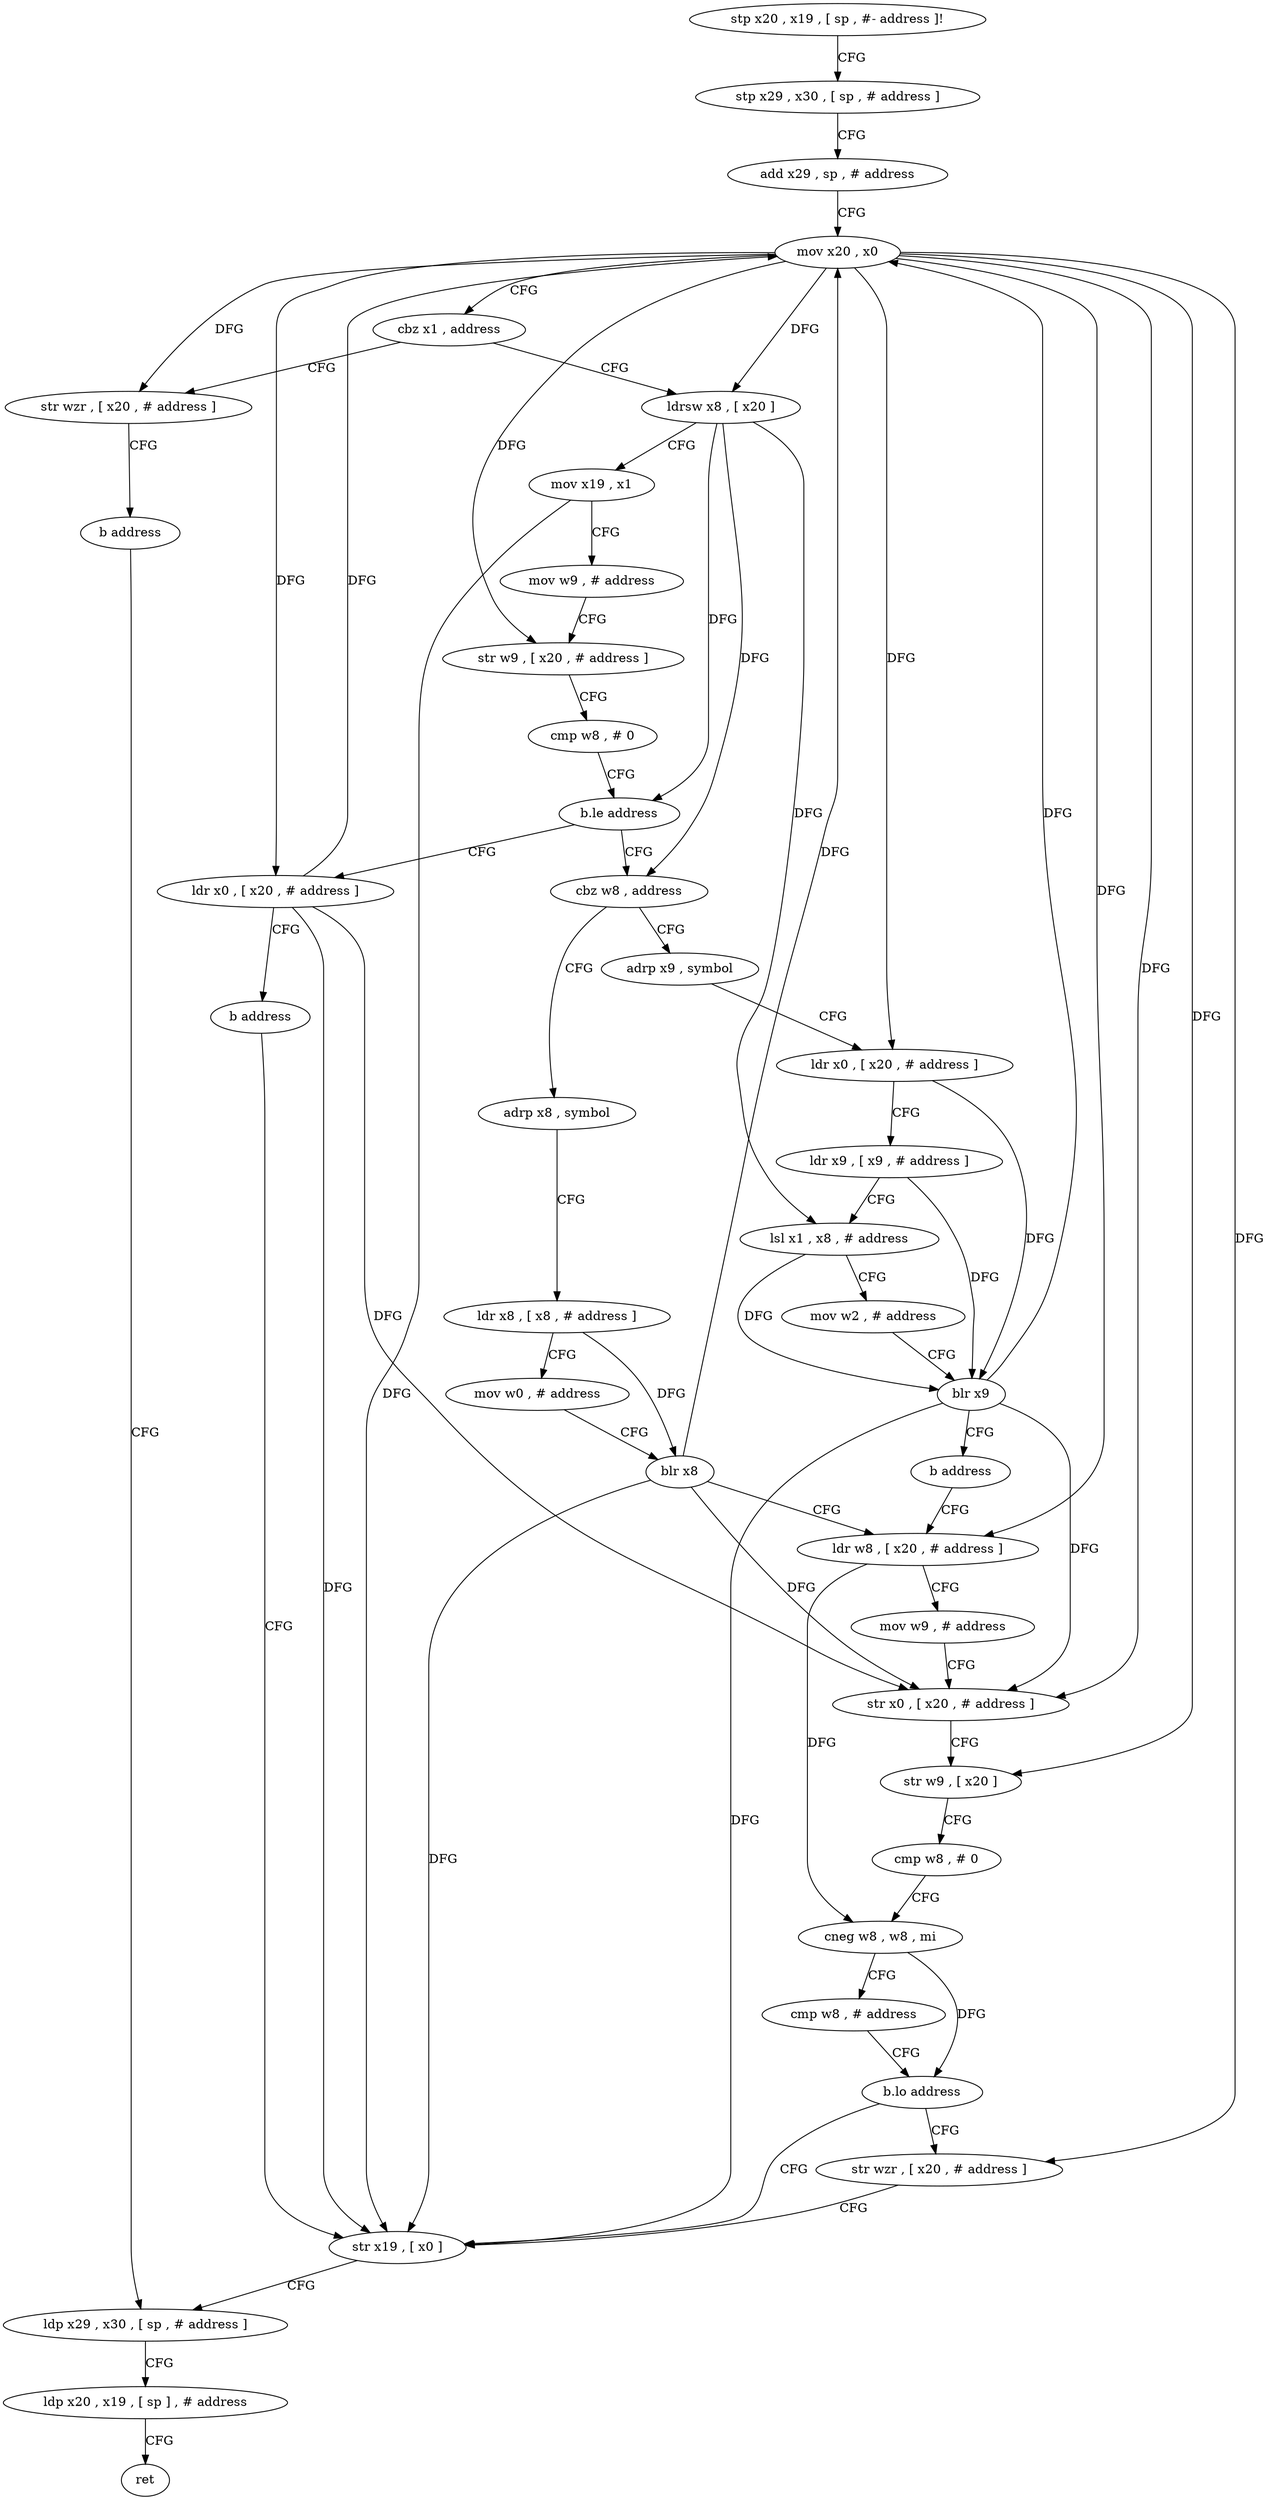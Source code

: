 digraph "func" {
"4226612" [label = "stp x20 , x19 , [ sp , #- address ]!" ]
"4226616" [label = "stp x29 , x30 , [ sp , # address ]" ]
"4226620" [label = "add x29 , sp , # address" ]
"4226624" [label = "mov x20 , x0" ]
"4226628" [label = "cbz x1 , address" ]
"4226664" [label = "str wzr , [ x20 , # address ]" ]
"4226632" [label = "ldrsw x8 , [ x20 ]" ]
"4226668" [label = "b address" ]
"4226760" [label = "ldp x29 , x30 , [ sp , # address ]" ]
"4226636" [label = "mov x19 , x1" ]
"4226640" [label = "mov w9 , # address" ]
"4226644" [label = "str w9 , [ x20 , # address ]" ]
"4226648" [label = "cmp w8 , # 0" ]
"4226652" [label = "b.le address" ]
"4226672" [label = "cbz w8 , address" ]
"4226656" [label = "ldr x0 , [ x20 , # address ]" ]
"4226764" [label = "ldp x20 , x19 , [ sp ] , # address" ]
"4226768" [label = "ret" ]
"4226704" [label = "adrp x8 , symbol" ]
"4226676" [label = "adrp x9 , symbol" ]
"4226660" [label = "b address" ]
"4226756" [label = "str x19 , [ x0 ]" ]
"4226708" [label = "ldr x8 , [ x8 , # address ]" ]
"4226712" [label = "mov w0 , # address" ]
"4226716" [label = "blr x8" ]
"4226720" [label = "ldr w8 , [ x20 , # address ]" ]
"4226680" [label = "ldr x0 , [ x20 , # address ]" ]
"4226684" [label = "ldr x9 , [ x9 , # address ]" ]
"4226688" [label = "lsl x1 , x8 , # address" ]
"4226692" [label = "mov w2 , # address" ]
"4226696" [label = "blr x9" ]
"4226700" [label = "b address" ]
"4226752" [label = "str wzr , [ x20 , # address ]" ]
"4226724" [label = "mov w9 , # address" ]
"4226728" [label = "str x0 , [ x20 , # address ]" ]
"4226732" [label = "str w9 , [ x20 ]" ]
"4226736" [label = "cmp w8 , # 0" ]
"4226740" [label = "cneg w8 , w8 , mi" ]
"4226744" [label = "cmp w8 , # address" ]
"4226748" [label = "b.lo address" ]
"4226612" -> "4226616" [ label = "CFG" ]
"4226616" -> "4226620" [ label = "CFG" ]
"4226620" -> "4226624" [ label = "CFG" ]
"4226624" -> "4226628" [ label = "CFG" ]
"4226624" -> "4226664" [ label = "DFG" ]
"4226624" -> "4226632" [ label = "DFG" ]
"4226624" -> "4226644" [ label = "DFG" ]
"4226624" -> "4226656" [ label = "DFG" ]
"4226624" -> "4226680" [ label = "DFG" ]
"4226624" -> "4226720" [ label = "DFG" ]
"4226624" -> "4226728" [ label = "DFG" ]
"4226624" -> "4226732" [ label = "DFG" ]
"4226624" -> "4226752" [ label = "DFG" ]
"4226628" -> "4226664" [ label = "CFG" ]
"4226628" -> "4226632" [ label = "CFG" ]
"4226664" -> "4226668" [ label = "CFG" ]
"4226632" -> "4226636" [ label = "CFG" ]
"4226632" -> "4226652" [ label = "DFG" ]
"4226632" -> "4226672" [ label = "DFG" ]
"4226632" -> "4226688" [ label = "DFG" ]
"4226668" -> "4226760" [ label = "CFG" ]
"4226760" -> "4226764" [ label = "CFG" ]
"4226636" -> "4226640" [ label = "CFG" ]
"4226636" -> "4226756" [ label = "DFG" ]
"4226640" -> "4226644" [ label = "CFG" ]
"4226644" -> "4226648" [ label = "CFG" ]
"4226648" -> "4226652" [ label = "CFG" ]
"4226652" -> "4226672" [ label = "CFG" ]
"4226652" -> "4226656" [ label = "CFG" ]
"4226672" -> "4226704" [ label = "CFG" ]
"4226672" -> "4226676" [ label = "CFG" ]
"4226656" -> "4226660" [ label = "CFG" ]
"4226656" -> "4226624" [ label = "DFG" ]
"4226656" -> "4226756" [ label = "DFG" ]
"4226656" -> "4226728" [ label = "DFG" ]
"4226764" -> "4226768" [ label = "CFG" ]
"4226704" -> "4226708" [ label = "CFG" ]
"4226676" -> "4226680" [ label = "CFG" ]
"4226660" -> "4226756" [ label = "CFG" ]
"4226756" -> "4226760" [ label = "CFG" ]
"4226708" -> "4226712" [ label = "CFG" ]
"4226708" -> "4226716" [ label = "DFG" ]
"4226712" -> "4226716" [ label = "CFG" ]
"4226716" -> "4226720" [ label = "CFG" ]
"4226716" -> "4226624" [ label = "DFG" ]
"4226716" -> "4226756" [ label = "DFG" ]
"4226716" -> "4226728" [ label = "DFG" ]
"4226720" -> "4226724" [ label = "CFG" ]
"4226720" -> "4226740" [ label = "DFG" ]
"4226680" -> "4226684" [ label = "CFG" ]
"4226680" -> "4226696" [ label = "DFG" ]
"4226684" -> "4226688" [ label = "CFG" ]
"4226684" -> "4226696" [ label = "DFG" ]
"4226688" -> "4226692" [ label = "CFG" ]
"4226688" -> "4226696" [ label = "DFG" ]
"4226692" -> "4226696" [ label = "CFG" ]
"4226696" -> "4226700" [ label = "CFG" ]
"4226696" -> "4226624" [ label = "DFG" ]
"4226696" -> "4226756" [ label = "DFG" ]
"4226696" -> "4226728" [ label = "DFG" ]
"4226700" -> "4226720" [ label = "CFG" ]
"4226752" -> "4226756" [ label = "CFG" ]
"4226724" -> "4226728" [ label = "CFG" ]
"4226728" -> "4226732" [ label = "CFG" ]
"4226732" -> "4226736" [ label = "CFG" ]
"4226736" -> "4226740" [ label = "CFG" ]
"4226740" -> "4226744" [ label = "CFG" ]
"4226740" -> "4226748" [ label = "DFG" ]
"4226744" -> "4226748" [ label = "CFG" ]
"4226748" -> "4226756" [ label = "CFG" ]
"4226748" -> "4226752" [ label = "CFG" ]
}
